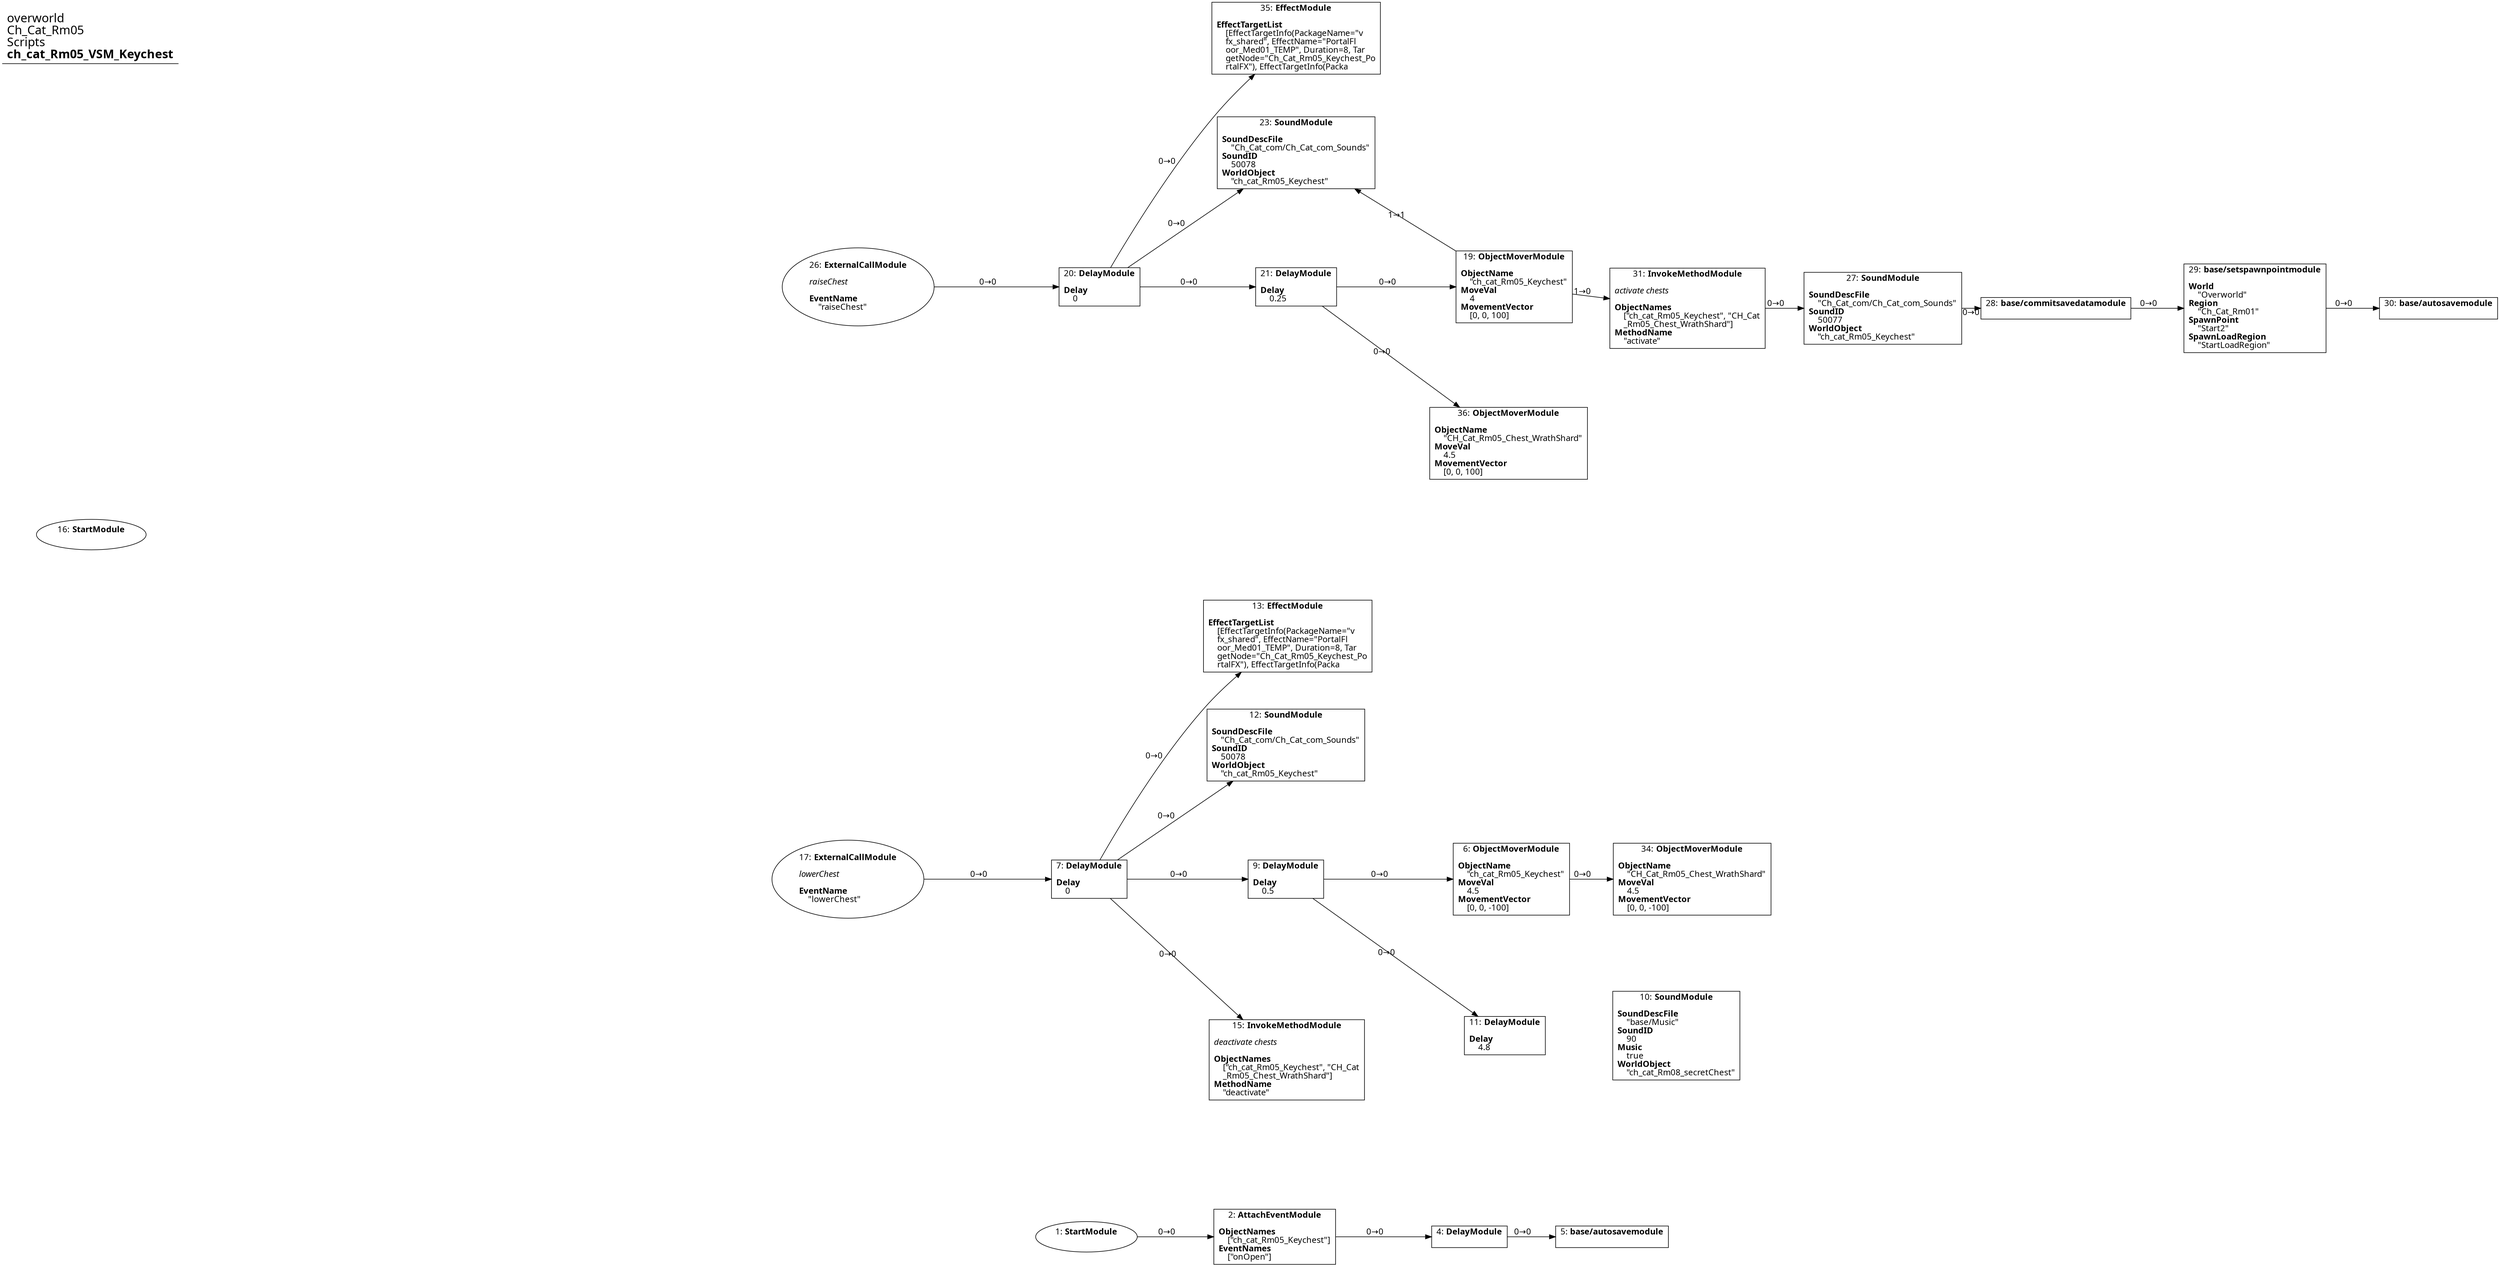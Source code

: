 digraph {
    layout = fdp;
    overlap = prism;
    sep = "+16";
    splines = spline;

    node [ shape = box ];

    graph [ fontname = "Segoe UI" ];
    node [ fontname = "Segoe UI" ];
    edge [ fontname = "Segoe UI" ];

    1 [ label = <1: <b>StartModule</b><br/><br/>> ];
    1 [ shape = oval ]
    1 [ pos = "0.162,-0.20500001!" ];
    1 -> 2 [ label = "0→0" ];

    2 [ label = <2: <b>AttachEventModule</b><br/><br/><b>ObjectNames</b><br align="left"/>    [&quot;ch_cat_Rm05_Keychest&quot;]<br align="left"/><b>EventNames</b><br align="left"/>    [&quot;onOpen&quot;]<br align="left"/>> ];
    2 [ pos = "0.36400002,-0.20500001!" ];
    2 -> 4 [ label = "0→0" ];

    4 [ label = <4: <b>DelayModule</b><br/><br/>> ];
    4 [ pos = "0.573,-0.20500001!" ];
    4 -> 5 [ label = "0→0" ];

    5 [ label = <5: <b>base/autosavemodule</b><br/><br/>> ];
    5 [ pos = "0.726,-0.20500001!" ];

    6 [ label = <6: <b>ObjectMoverModule</b><br/><br/><b>ObjectName</b><br align="left"/>    &quot;ch_cat_Rm05_Keychest&quot;<br align="left"/><b>MoveVal</b><br align="left"/>    4.5<br align="left"/><b>MovementVector</b><br align="left"/>    [0, 0, -100]<br align="left"/>> ];
    6 [ pos = "0.61800003,0.179!" ];
    6 -> 34 [ label = "0→0" ];

    7 [ label = <7: <b>DelayModule</b><br/><br/><b>Delay</b><br align="left"/>    0<br align="left"/>> ];
    7 [ pos = "0.165,0.179!" ];
    7 -> 9 [ label = "0→0" ];
    7 -> 13 [ label = "0→0" ];
    7 -> 15 [ label = "0→0" ];
    7 -> 12 [ label = "0→0" ];

    9 [ label = <9: <b>DelayModule</b><br/><br/><b>Delay</b><br align="left"/>    0.5<br align="left"/>> ];
    9 [ pos = "0.37600002,0.179!" ];
    9 -> 6 [ label = "0→0" ];
    9 -> 11 [ label = "0→0" ];

    10 [ label = <10: <b>SoundModule</b><br/><br/><b>SoundDescFile</b><br align="left"/>    &quot;base/Music&quot;<br align="left"/><b>SoundID</b><br align="left"/>    90<br align="left"/><b>Music</b><br align="left"/>    true<br align="left"/><b>WorldObject</b><br align="left"/>    &quot;ch_cat_Rm08_secretChest&quot;<br align="left"/>> ];
    10 [ pos = "0.795,0.011000001!" ];

    11 [ label = <11: <b>DelayModule</b><br/><br/><b>Delay</b><br align="left"/>    4.8<br align="left"/>> ];
    11 [ pos = "0.611,0.011000001!" ];

    12 [ label = <12: <b>SoundModule</b><br/><br/><b>SoundDescFile</b><br align="left"/>    &quot;Ch_Cat_com/Ch_Cat_com_Sounds&quot;<br align="left"/><b>SoundID</b><br align="left"/>    50078<br align="left"/><b>WorldObject</b><br align="left"/>    &quot;ch_cat_Rm05_Keychest&quot;<br align="left"/>> ];
    12 [ pos = "0.37600002,0.323!" ];

    13 [ label = <13: <b>EffectModule</b><br/><br/><b>EffectTargetList</b><br align="left"/>    [EffectTargetInfo(PackageName=&quot;v<br align="left"/>    fx_shared&quot;, EffectName=&quot;PortalFl<br align="left"/>    oor_Med01_TEMP&quot;, Duration=8, Tar<br align="left"/>    getNode=&quot;Ch_Cat_Rm05_Keychest_Po<br align="left"/>    rtalFX&quot;), EffectTargetInfo(Packa<br align="left"/>> ];
    13 [ pos = "0.37800002,0.44000003!" ];

    15 [ label = <15: <b>InvokeMethodModule</b><br/><br/><i>deactivate chests<br align="left"/></i><br align="left"/><b>ObjectNames</b><br align="left"/>    [&quot;ch_cat_Rm05_Keychest&quot;, &quot;CH_Cat<br align="left"/>    _Rm05_Chest_WrathShard&quot;]<br align="left"/><b>MethodName</b><br align="left"/>    &quot;deactivate&quot;<br align="left"/>> ];
    15 [ pos = "0.377,-0.015000001!" ];

    16 [ label = <16: <b>StartModule</b><br/><br/>> ];
    16 [ shape = oval ]
    16 [ pos = "-0.906,0.549!" ];

    17 [ label = <17: <b>ExternalCallModule</b><br/><br/><i>lowerChest<br align="left"/></i><br align="left"/><b>EventName</b><br align="left"/>    &quot;lowerChest&quot;<br align="left"/>> ];
    17 [ shape = oval ]
    17 [ pos = "-0.094000004,0.179!" ];
    17 -> 7 [ label = "0→0" ];

    19 [ label = <19: <b>ObjectMoverModule</b><br/><br/><b>ObjectName</b><br align="left"/>    &quot;ch_cat_Rm05_Keychest&quot;<br align="left"/><b>MoveVal</b><br align="left"/>    4<br align="left"/><b>MovementVector</b><br align="left"/>    [0, 0, 100]<br align="left"/>> ];
    19 [ pos = "0.62100005,0.81500006!" ];
    19 -> 23 [ label = "1→1" ];
    19 -> 31 [ label = "1→0" ];

    20 [ label = <20: <b>DelayModule</b><br/><br/><b>Delay</b><br align="left"/>    0<br align="left"/>> ];
    20 [ pos = "0.17600001,0.81500006!" ];
    20 -> 21 [ label = "0→0" ];
    20 -> 23 [ label = "0→0" ];
    20 -> 35 [ label = "0→0" ];

    21 [ label = <21: <b>DelayModule</b><br/><br/><b>Delay</b><br align="left"/>    0.25<br align="left"/>> ];
    21 [ pos = "0.38700002,0.81500006!" ];
    21 -> 19 [ label = "0→0" ];
    21 -> 36 [ label = "0→0" ];

    23 [ label = <23: <b>SoundModule</b><br/><br/><b>SoundDescFile</b><br align="left"/>    &quot;Ch_Cat_com/Ch_Cat_com_Sounds&quot;<br align="left"/><b>SoundID</b><br align="left"/>    50078<br align="left"/><b>WorldObject</b><br align="left"/>    &quot;ch_cat_Rm05_Keychest&quot;<br align="left"/>> ];
    23 [ pos = "0.38700002,0.95900005!" ];

    26 [ label = <26: <b>ExternalCallModule</b><br/><br/><i>raiseChest<br align="left"/></i><br align="left"/><b>EventName</b><br align="left"/>    &quot;raiseChest&quot;<br align="left"/>> ];
    26 [ shape = oval ]
    26 [ pos = "-0.083000004,0.81500006!" ];
    26 -> 20 [ label = "0→0" ];

    27 [ label = <27: <b>SoundModule</b><br/><br/><b>SoundDescFile</b><br align="left"/>    &quot;Ch_Cat_com/Ch_Cat_com_Sounds&quot;<br align="left"/><b>SoundID</b><br align="left"/>    50077<br align="left"/><b>WorldObject</b><br align="left"/>    &quot;ch_cat_Rm05_Keychest&quot;<br align="left"/>> ];
    27 [ pos = "1.021,0.79200006!" ];
    27 -> 28 [ label = "0→0" ];

    28 [ label = <28: <b>base/commitsavedatamodule</b><br/><br/>> ];
    28 [ pos = "1.1980001,0.79200006!" ];
    28 -> 29 [ label = "0→0" ];

    29 [ label = <29: <b>base/setspawnpointmodule</b><br/><br/><b>World</b><br align="left"/>    &quot;Overworld&quot;<br align="left"/><b>Region</b><br align="left"/>    &quot;Ch_Cat_Rm01&quot;<br align="left"/><b>SpawnPoint</b><br align="left"/>    &quot;Start2&quot;<br align="left"/><b>SpawnLoadRegion</b><br align="left"/>    &quot;StartLoadRegion&quot;<br align="left"/>> ];
    29 [ pos = "1.416,0.79200006!" ];
    29 -> 30 [ label = "0→0" ];

    30 [ label = <30: <b>base/autosavemodule</b><br/><br/>> ];
    30 [ pos = "1.613,0.79200006!" ];

    31 [ label = <31: <b>InvokeMethodModule</b><br/><br/><i>activate chests<br align="left"/></i><br align="left"/><b>ObjectNames</b><br align="left"/>    [&quot;ch_cat_Rm05_Keychest&quot;, &quot;CH_Cat<br align="left"/>    _Rm05_Chest_WrathShard&quot;]<br align="left"/><b>MethodName</b><br align="left"/>    &quot;activate&quot;<br align="left"/>> ];
    31 [ pos = "0.80700004,0.79200006!" ];
    31 -> 27 [ label = "0→0" ];

    34 [ label = <34: <b>ObjectMoverModule</b><br/><br/><b>ObjectName</b><br align="left"/>    &quot;CH_Cat_Rm05_Chest_WrathShard&quot;<br align="left"/><b>MoveVal</b><br align="left"/>    4.5<br align="left"/><b>MovementVector</b><br align="left"/>    [0, 0, -100]<br align="left"/>> ];
    34 [ pos = "0.81200004,0.179!" ];

    35 [ label = <35: <b>EffectModule</b><br/><br/><b>EffectTargetList</b><br align="left"/>    [EffectTargetInfo(PackageName=&quot;v<br align="left"/>    fx_shared&quot;, EffectName=&quot;PortalFl<br align="left"/>    oor_Med01_TEMP&quot;, Duration=8, Tar<br align="left"/>    getNode=&quot;Ch_Cat_Rm05_Keychest_Po<br align="left"/>    rtalFX&quot;), EffectTargetInfo(Packa<br align="left"/>> ];
    35 [ pos = "0.38700002,1.082!" ];

    36 [ label = <36: <b>ObjectMoverModule</b><br/><br/><b>ObjectName</b><br align="left"/>    &quot;CH_Cat_Rm05_Chest_WrathShard&quot;<br align="left"/><b>MoveVal</b><br align="left"/>    4.5<br align="left"/><b>MovementVector</b><br align="left"/>    [0, 0, 100]<br align="left"/>> ];
    36 [ pos = "0.615,0.647!" ];

    title [ pos = "-0.90700006,1.0830001!" ];
    title [ shape = underline ];
    title [ label = <<font point-size="20">overworld<br align="left"/>Ch_Cat_Rm05<br align="left"/>Scripts<br align="left"/><b>ch_cat_Rm05_VSM_Keychest</b><br align="left"/></font>> ];
}
